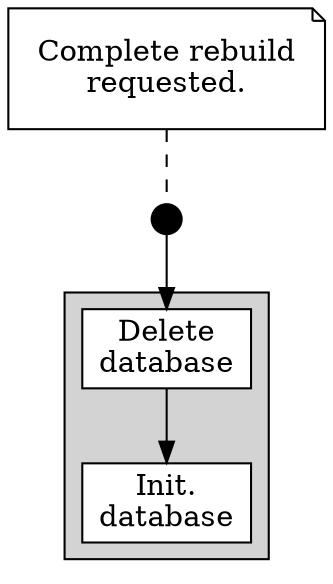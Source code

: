 digraph G {

ratio = compress

rankdir=TB

    subgraph cluster_update_type {
        style=filled;
//        color=white;
        node [shape=diamond,style=filled,fillcolor=white];

        delete_db [shape=box,label="Delete\ndatabase"]
        init_db [shape=box,label="Init.\ndatabase"]

        delete_db -> init_db
    }

    start [shape=point,width=0.2]
    start_note [shape=note,margin=0.2,label="Complete rebuild\nrequested."]
    start_note -> start [style=dashed, arrowhead=none]

    start -> delete_db


}
